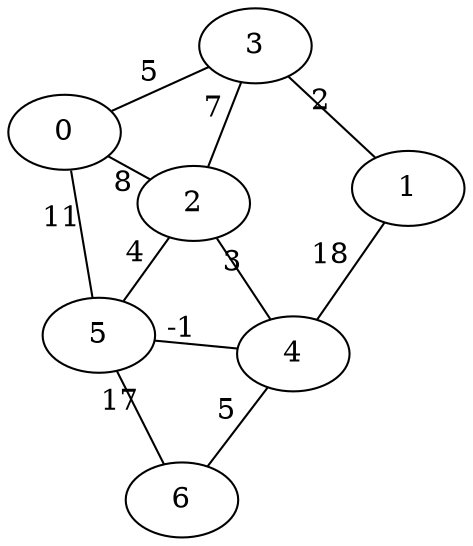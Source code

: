 graph G {
    layout = neato;
    sep = 1.5;
    overlap = false;
	0 [label="0"]
	1 [label="1"]
	2 [label="2"]
	3 [label="3"]
	4 [label="4"]
	5 [label="5"]
	6 [label="6"]
	0 -- 2 [xlabel="8"]
	0 -- 3 [xlabel="5"]
	0 -- 5 [xlabel="11"]
	1 -- 3 [xlabel="2"]
	1 -- 4 [xlabel="18"]
	2 -- 3 [xlabel="7"]
	2 -- 4 [xlabel="3"]
	2 -- 5 [xlabel="4"]
	4 -- 5 [xlabel="-1"]
	4 -- 6 [xlabel="5"]
	5 -- 6 [xlabel="17"]
}

